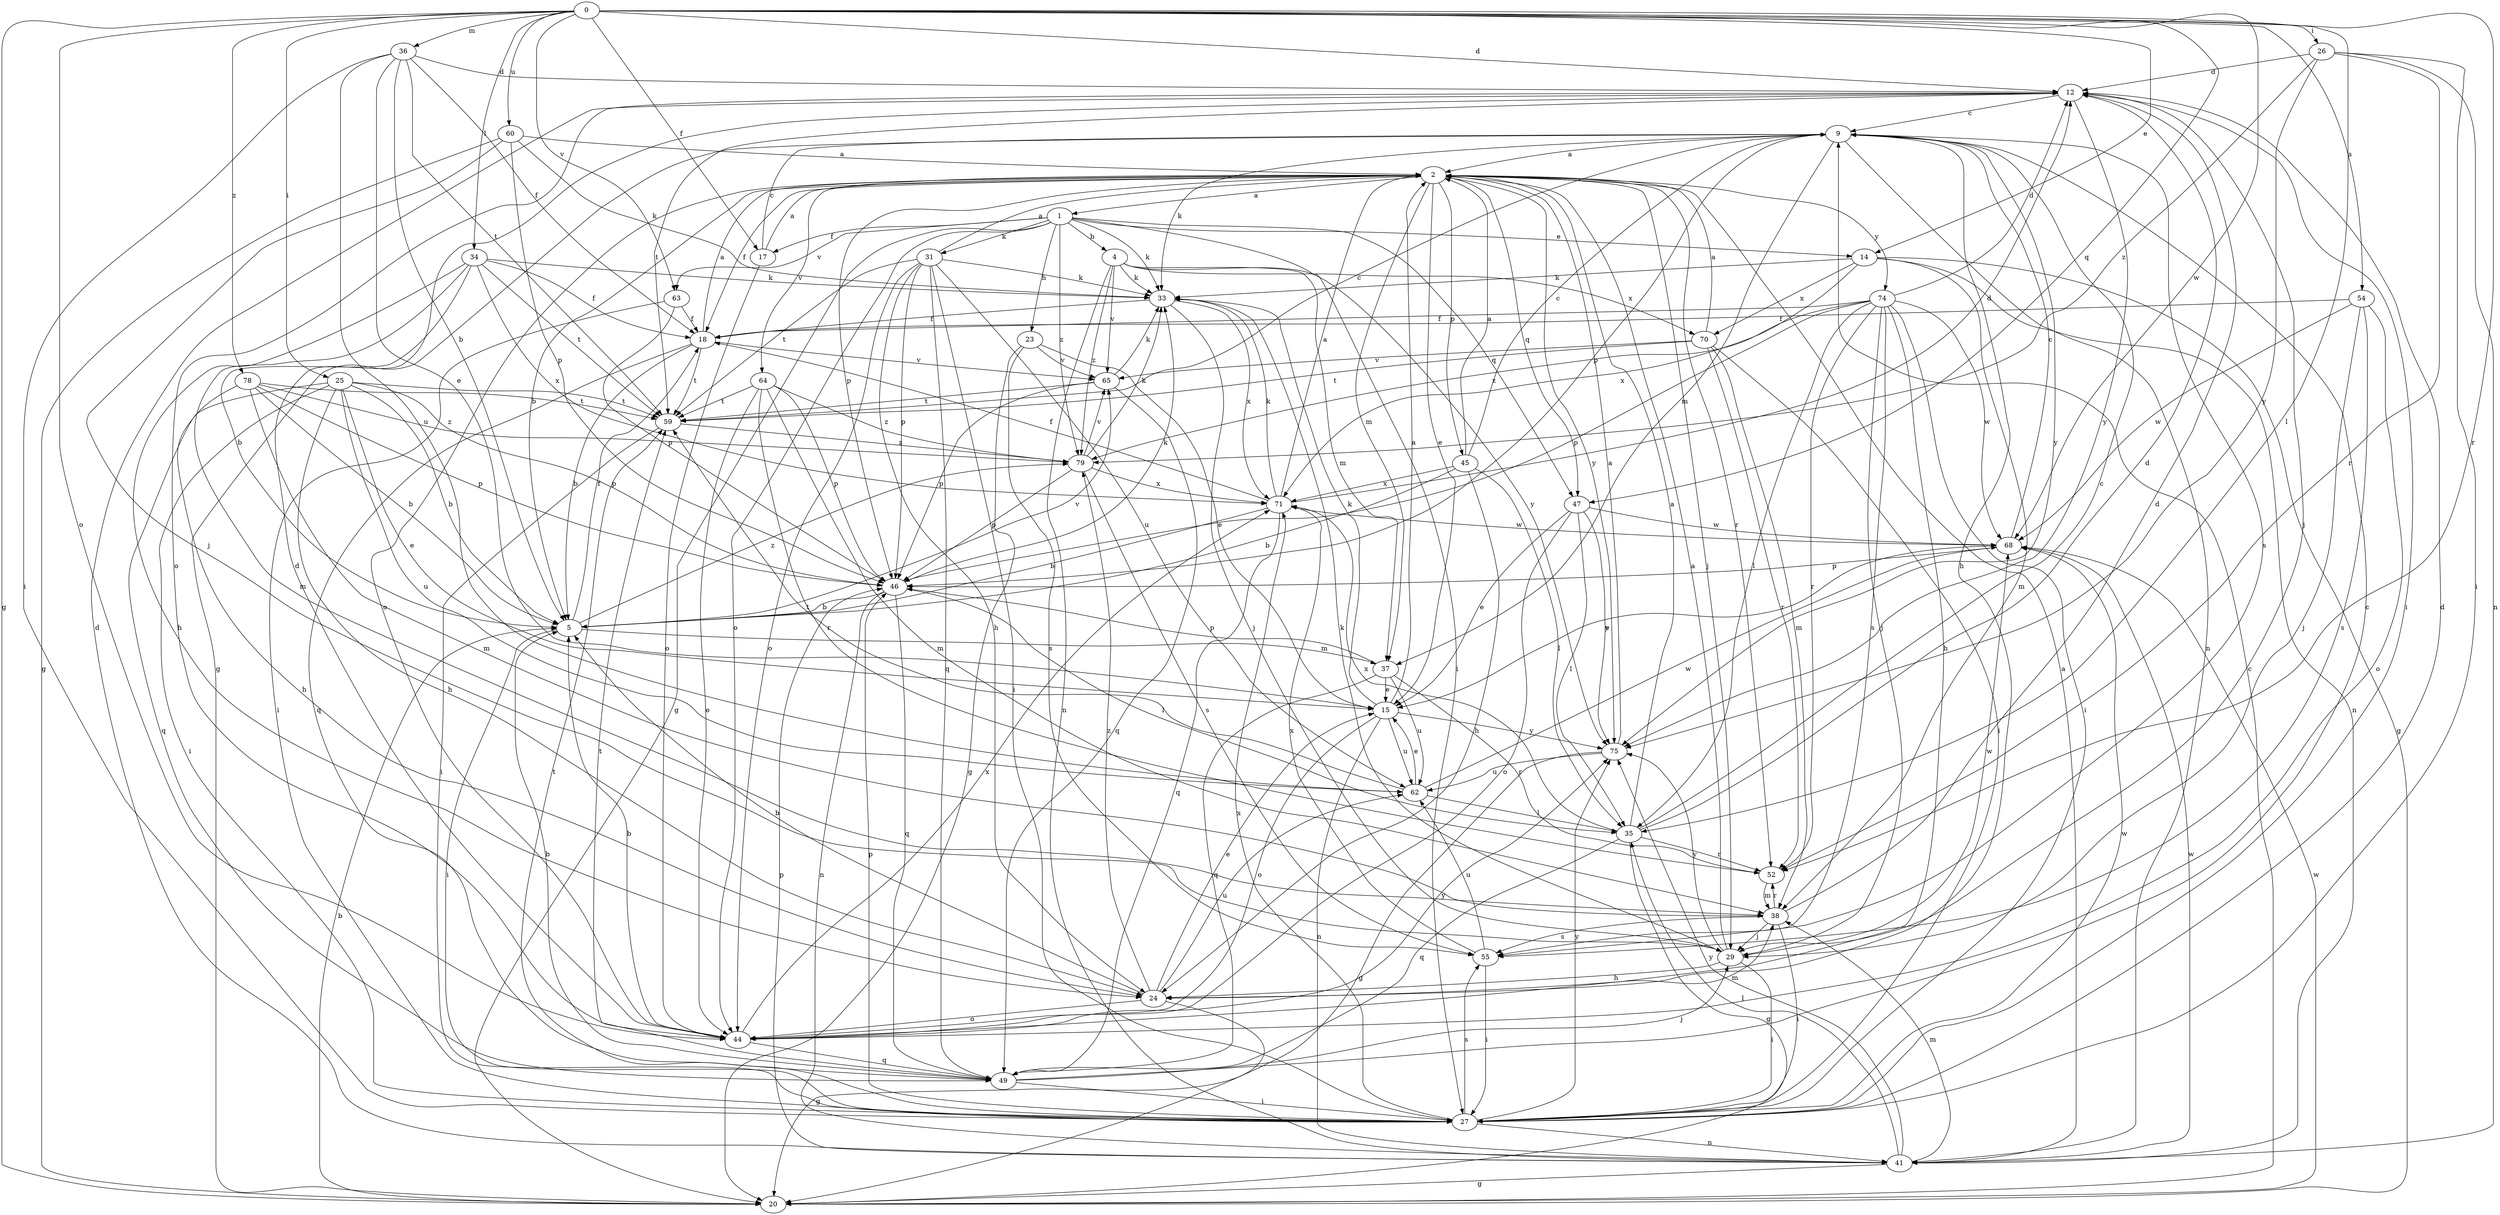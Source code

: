 strict digraph  {
0;
1;
2;
4;
5;
9;
12;
14;
15;
17;
18;
20;
23;
24;
25;
26;
27;
29;
31;
33;
34;
35;
36;
37;
38;
41;
44;
45;
46;
47;
49;
52;
54;
55;
59;
60;
62;
63;
64;
65;
68;
70;
71;
74;
75;
78;
79;
0 -> 12  [label=d];
0 -> 14  [label=e];
0 -> 17  [label=f];
0 -> 20  [label=g];
0 -> 25  [label=i];
0 -> 26  [label=i];
0 -> 34  [label=l];
0 -> 35  [label=l];
0 -> 36  [label=m];
0 -> 44  [label=o];
0 -> 47  [label=q];
0 -> 52  [label=r];
0 -> 54  [label=s];
0 -> 60  [label=u];
0 -> 63  [label=v];
0 -> 68  [label=w];
0 -> 78  [label=z];
1 -> 4  [label=b];
1 -> 14  [label=e];
1 -> 17  [label=f];
1 -> 20  [label=g];
1 -> 23  [label=h];
1 -> 27  [label=i];
1 -> 31  [label=k];
1 -> 33  [label=k];
1 -> 44  [label=o];
1 -> 47  [label=q];
1 -> 63  [label=v];
1 -> 79  [label=z];
2 -> 1  [label=a];
2 -> 5  [label=b];
2 -> 15  [label=e];
2 -> 18  [label=f];
2 -> 29  [label=j];
2 -> 37  [label=m];
2 -> 44  [label=o];
2 -> 45  [label=p];
2 -> 46  [label=p];
2 -> 47  [label=q];
2 -> 52  [label=r];
2 -> 64  [label=v];
2 -> 74  [label=y];
2 -> 75  [label=y];
4 -> 33  [label=k];
4 -> 37  [label=m];
4 -> 41  [label=n];
4 -> 65  [label=v];
4 -> 70  [label=x];
4 -> 75  [label=y];
4 -> 79  [label=z];
5 -> 18  [label=f];
5 -> 27  [label=i];
5 -> 37  [label=m];
5 -> 65  [label=v];
5 -> 79  [label=z];
9 -> 2  [label=a];
9 -> 20  [label=g];
9 -> 24  [label=h];
9 -> 33  [label=k];
9 -> 37  [label=m];
9 -> 41  [label=n];
9 -> 46  [label=p];
9 -> 55  [label=s];
9 -> 75  [label=y];
12 -> 9  [label=c];
12 -> 27  [label=i];
12 -> 29  [label=j];
12 -> 44  [label=o];
12 -> 59  [label=t];
12 -> 75  [label=y];
14 -> 20  [label=g];
14 -> 33  [label=k];
14 -> 38  [label=m];
14 -> 41  [label=n];
14 -> 70  [label=x];
14 -> 71  [label=x];
15 -> 2  [label=a];
15 -> 33  [label=k];
15 -> 41  [label=n];
15 -> 44  [label=o];
15 -> 62  [label=u];
15 -> 75  [label=y];
17 -> 2  [label=a];
17 -> 9  [label=c];
17 -> 44  [label=o];
18 -> 2  [label=a];
18 -> 5  [label=b];
18 -> 49  [label=q];
18 -> 59  [label=t];
18 -> 65  [label=v];
20 -> 5  [label=b];
20 -> 9  [label=c];
20 -> 68  [label=w];
23 -> 15  [label=e];
23 -> 20  [label=g];
23 -> 55  [label=s];
23 -> 65  [label=v];
24 -> 5  [label=b];
24 -> 15  [label=e];
24 -> 20  [label=g];
24 -> 44  [label=o];
24 -> 62  [label=u];
24 -> 79  [label=z];
25 -> 5  [label=b];
25 -> 15  [label=e];
25 -> 24  [label=h];
25 -> 27  [label=i];
25 -> 46  [label=p];
25 -> 49  [label=q];
25 -> 59  [label=t];
25 -> 62  [label=u];
26 -> 12  [label=d];
26 -> 27  [label=i];
26 -> 41  [label=n];
26 -> 52  [label=r];
26 -> 75  [label=y];
26 -> 79  [label=z];
27 -> 12  [label=d];
27 -> 41  [label=n];
27 -> 46  [label=p];
27 -> 55  [label=s];
27 -> 59  [label=t];
27 -> 68  [label=w];
27 -> 71  [label=x];
27 -> 75  [label=y];
29 -> 2  [label=a];
29 -> 24  [label=h];
29 -> 27  [label=i];
29 -> 33  [label=k];
29 -> 68  [label=w];
29 -> 75  [label=y];
31 -> 2  [label=a];
31 -> 24  [label=h];
31 -> 27  [label=i];
31 -> 33  [label=k];
31 -> 44  [label=o];
31 -> 46  [label=p];
31 -> 49  [label=q];
31 -> 59  [label=t];
31 -> 62  [label=u];
33 -> 18  [label=f];
33 -> 29  [label=j];
33 -> 71  [label=x];
34 -> 5  [label=b];
34 -> 18  [label=f];
34 -> 24  [label=h];
34 -> 33  [label=k];
34 -> 38  [label=m];
34 -> 59  [label=t];
34 -> 71  [label=x];
35 -> 2  [label=a];
35 -> 9  [label=c];
35 -> 12  [label=d];
35 -> 20  [label=g];
35 -> 49  [label=q];
35 -> 52  [label=r];
35 -> 71  [label=x];
36 -> 5  [label=b];
36 -> 12  [label=d];
36 -> 15  [label=e];
36 -> 18  [label=f];
36 -> 27  [label=i];
36 -> 59  [label=t];
36 -> 62  [label=u];
37 -> 15  [label=e];
37 -> 46  [label=p];
37 -> 49  [label=q];
37 -> 52  [label=r];
37 -> 62  [label=u];
38 -> 12  [label=d];
38 -> 27  [label=i];
38 -> 29  [label=j];
38 -> 52  [label=r];
38 -> 55  [label=s];
41 -> 2  [label=a];
41 -> 12  [label=d];
41 -> 20  [label=g];
41 -> 35  [label=l];
41 -> 38  [label=m];
41 -> 46  [label=p];
41 -> 68  [label=w];
41 -> 75  [label=y];
44 -> 5  [label=b];
44 -> 12  [label=d];
44 -> 38  [label=m];
44 -> 49  [label=q];
44 -> 71  [label=x];
44 -> 75  [label=y];
45 -> 2  [label=a];
45 -> 5  [label=b];
45 -> 9  [label=c];
45 -> 24  [label=h];
45 -> 35  [label=l];
45 -> 71  [label=x];
46 -> 5  [label=b];
46 -> 33  [label=k];
46 -> 35  [label=l];
46 -> 41  [label=n];
46 -> 49  [label=q];
47 -> 15  [label=e];
47 -> 35  [label=l];
47 -> 44  [label=o];
47 -> 68  [label=w];
47 -> 75  [label=y];
49 -> 5  [label=b];
49 -> 9  [label=c];
49 -> 27  [label=i];
49 -> 29  [label=j];
49 -> 59  [label=t];
52 -> 38  [label=m];
54 -> 18  [label=f];
54 -> 29  [label=j];
54 -> 44  [label=o];
54 -> 55  [label=s];
54 -> 68  [label=w];
55 -> 27  [label=i];
55 -> 62  [label=u];
55 -> 71  [label=x];
59 -> 9  [label=c];
59 -> 27  [label=i];
59 -> 79  [label=z];
60 -> 2  [label=a];
60 -> 20  [label=g];
60 -> 29  [label=j];
60 -> 33  [label=k];
60 -> 46  [label=p];
62 -> 15  [label=e];
62 -> 35  [label=l];
62 -> 59  [label=t];
62 -> 68  [label=w];
63 -> 18  [label=f];
63 -> 27  [label=i];
63 -> 46  [label=p];
64 -> 38  [label=m];
64 -> 44  [label=o];
64 -> 46  [label=p];
64 -> 52  [label=r];
64 -> 59  [label=t];
64 -> 79  [label=z];
65 -> 33  [label=k];
65 -> 46  [label=p];
65 -> 49  [label=q];
65 -> 59  [label=t];
68 -> 9  [label=c];
68 -> 15  [label=e];
68 -> 46  [label=p];
70 -> 2  [label=a];
70 -> 27  [label=i];
70 -> 38  [label=m];
70 -> 52  [label=r];
70 -> 59  [label=t];
70 -> 65  [label=v];
71 -> 2  [label=a];
71 -> 5  [label=b];
71 -> 12  [label=d];
71 -> 18  [label=f];
71 -> 33  [label=k];
71 -> 49  [label=q];
71 -> 68  [label=w];
74 -> 12  [label=d];
74 -> 18  [label=f];
74 -> 24  [label=h];
74 -> 27  [label=i];
74 -> 29  [label=j];
74 -> 35  [label=l];
74 -> 46  [label=p];
74 -> 52  [label=r];
74 -> 55  [label=s];
74 -> 68  [label=w];
74 -> 79  [label=z];
75 -> 2  [label=a];
75 -> 20  [label=g];
75 -> 62  [label=u];
78 -> 5  [label=b];
78 -> 24  [label=h];
78 -> 38  [label=m];
78 -> 46  [label=p];
78 -> 59  [label=t];
78 -> 79  [label=z];
79 -> 33  [label=k];
79 -> 46  [label=p];
79 -> 55  [label=s];
79 -> 65  [label=v];
79 -> 71  [label=x];
}
